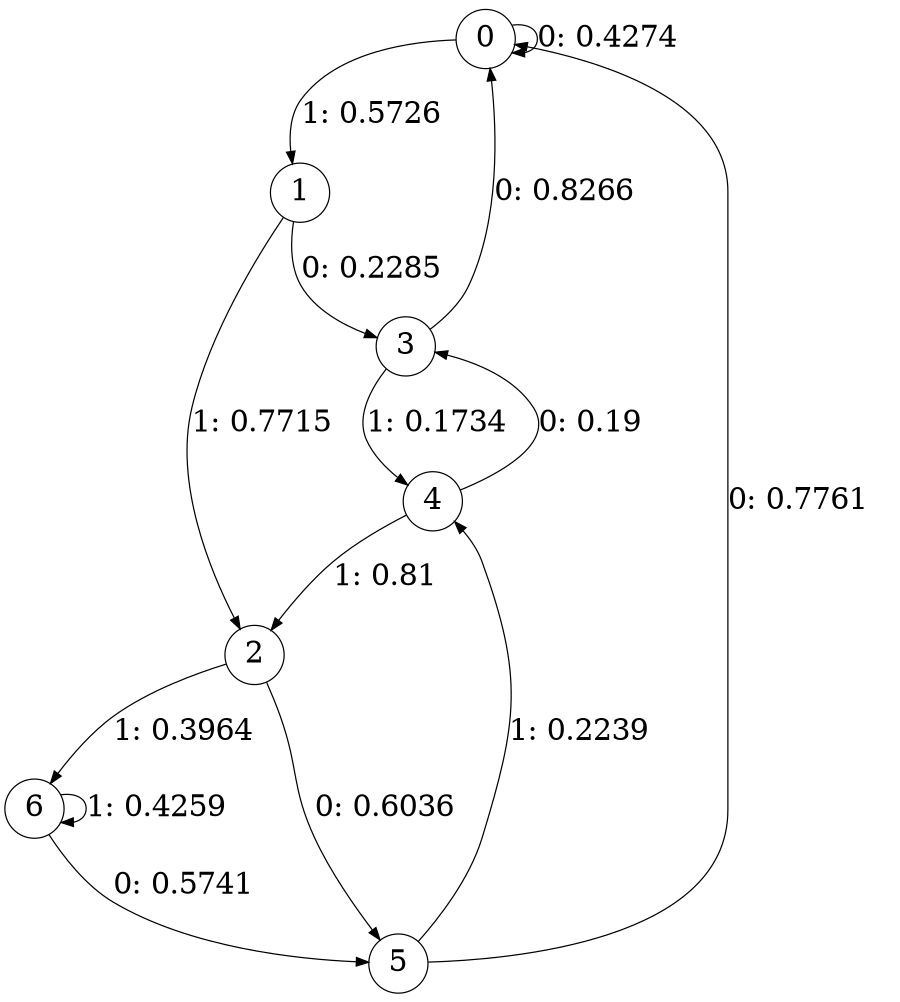 digraph "ch45concat_phase3_L3" {
size = "6,8.5";
ratio = "fill";
node [shape = circle];
node [fontsize = 24];
edge [fontsize = 24];
0 -> 0 [label = "0: 0.4274   "];
0 -> 1 [label = "1: 0.5726   "];
1 -> 3 [label = "0: 0.2285   "];
1 -> 2 [label = "1: 0.7715   "];
2 -> 5 [label = "0: 0.6036   "];
2 -> 6 [label = "1: 0.3964   "];
3 -> 0 [label = "0: 0.8266   "];
3 -> 4 [label = "1: 0.1734   "];
4 -> 3 [label = "0: 0.19     "];
4 -> 2 [label = "1: 0.81     "];
5 -> 0 [label = "0: 0.7761   "];
5 -> 4 [label = "1: 0.2239   "];
6 -> 5 [label = "0: 0.5741   "];
6 -> 6 [label = "1: 0.4259   "];
}